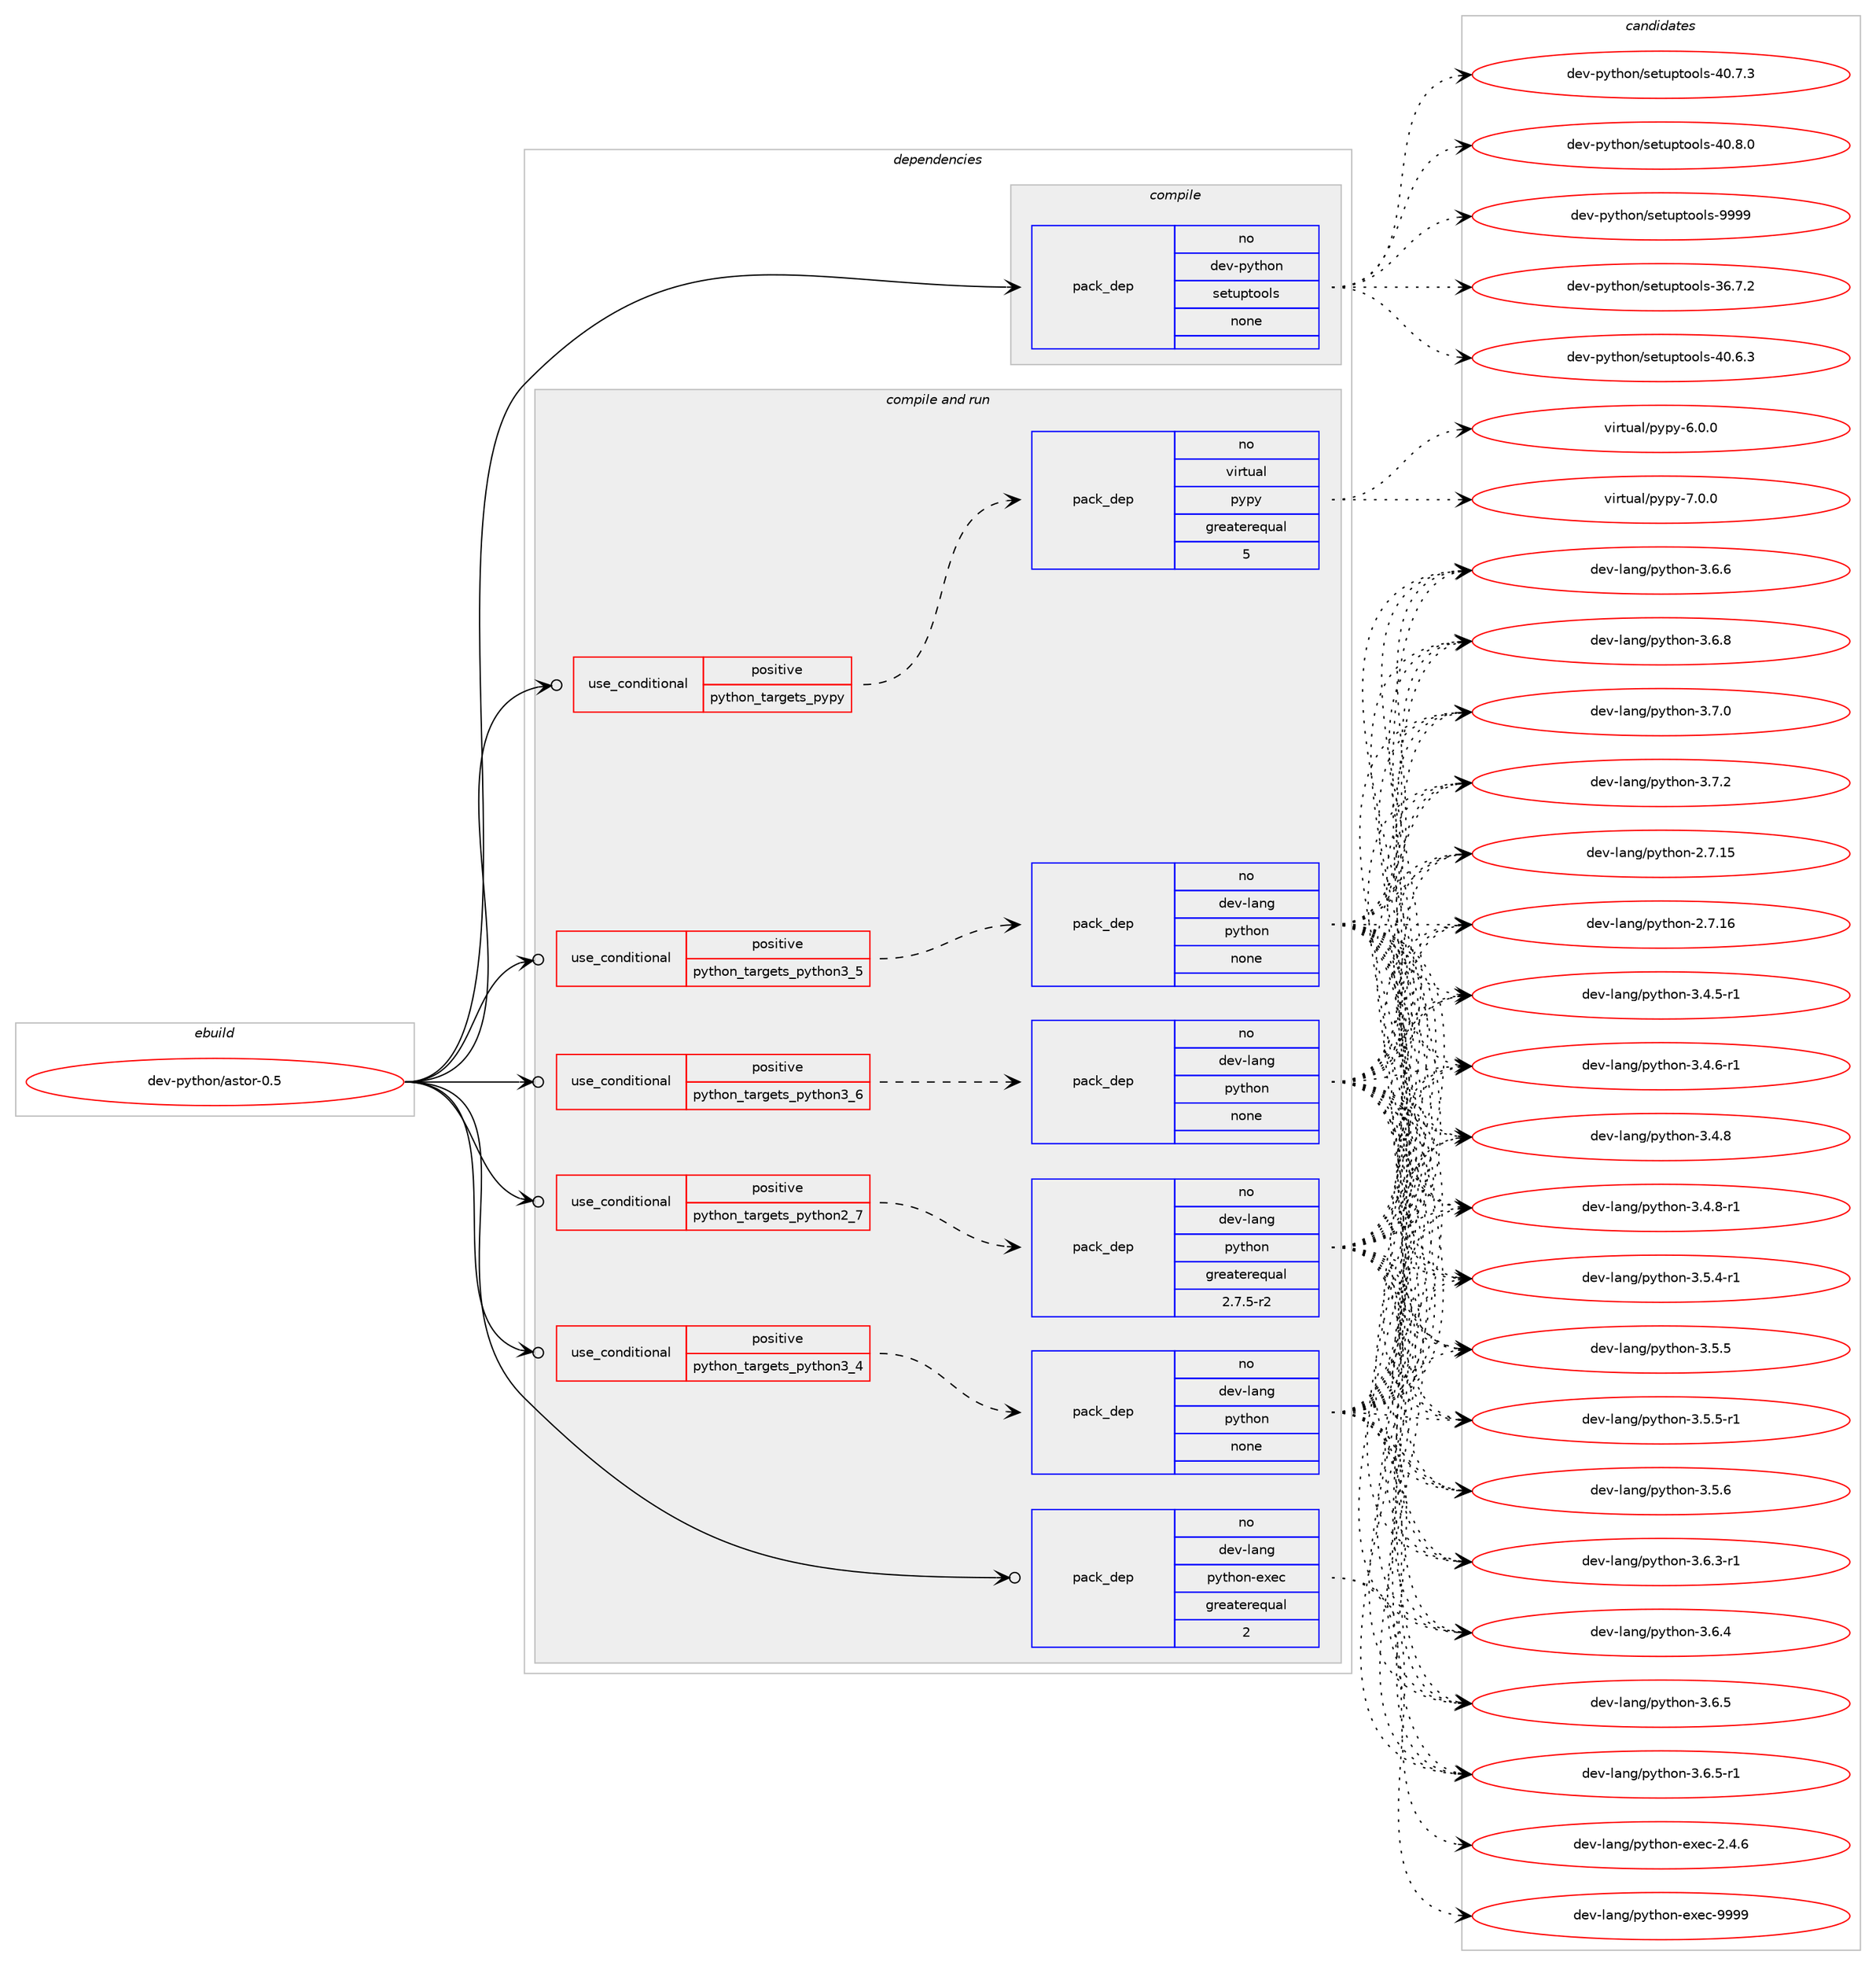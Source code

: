 digraph prolog {

# *************
# Graph options
# *************

newrank=true;
concentrate=true;
compound=true;
graph [rankdir=LR,fontname=Helvetica,fontsize=10,ranksep=1.5];#, ranksep=2.5, nodesep=0.2];
edge  [arrowhead=vee];
node  [fontname=Helvetica,fontsize=10];

# **********
# The ebuild
# **********

subgraph cluster_leftcol {
color=gray;
rank=same;
label=<<i>ebuild</i>>;
id [label="dev-python/astor-0.5", color=red, width=4, href="../dev-python/astor-0.5.svg"];
}

# ****************
# The dependencies
# ****************

subgraph cluster_midcol {
color=gray;
label=<<i>dependencies</i>>;
subgraph cluster_compile {
fillcolor="#eeeeee";
style=filled;
label=<<i>compile</i>>;
subgraph pack1004678 {
dependency1398898 [label=<<TABLE BORDER="0" CELLBORDER="1" CELLSPACING="0" CELLPADDING="4" WIDTH="220"><TR><TD ROWSPAN="6" CELLPADDING="30">pack_dep</TD></TR><TR><TD WIDTH="110">no</TD></TR><TR><TD>dev-python</TD></TR><TR><TD>setuptools</TD></TR><TR><TD>none</TD></TR><TR><TD></TD></TR></TABLE>>, shape=none, color=blue];
}
id:e -> dependency1398898:w [weight=20,style="solid",arrowhead="vee"];
}
subgraph cluster_compileandrun {
fillcolor="#eeeeee";
style=filled;
label=<<i>compile and run</i>>;
subgraph cond370995 {
dependency1398899 [label=<<TABLE BORDER="0" CELLBORDER="1" CELLSPACING="0" CELLPADDING="4"><TR><TD ROWSPAN="3" CELLPADDING="10">use_conditional</TD></TR><TR><TD>positive</TD></TR><TR><TD>python_targets_pypy</TD></TR></TABLE>>, shape=none, color=red];
subgraph pack1004679 {
dependency1398900 [label=<<TABLE BORDER="0" CELLBORDER="1" CELLSPACING="0" CELLPADDING="4" WIDTH="220"><TR><TD ROWSPAN="6" CELLPADDING="30">pack_dep</TD></TR><TR><TD WIDTH="110">no</TD></TR><TR><TD>virtual</TD></TR><TR><TD>pypy</TD></TR><TR><TD>greaterequal</TD></TR><TR><TD>5</TD></TR></TABLE>>, shape=none, color=blue];
}
dependency1398899:e -> dependency1398900:w [weight=20,style="dashed",arrowhead="vee"];
}
id:e -> dependency1398899:w [weight=20,style="solid",arrowhead="odotvee"];
subgraph cond370996 {
dependency1398901 [label=<<TABLE BORDER="0" CELLBORDER="1" CELLSPACING="0" CELLPADDING="4"><TR><TD ROWSPAN="3" CELLPADDING="10">use_conditional</TD></TR><TR><TD>positive</TD></TR><TR><TD>python_targets_python2_7</TD></TR></TABLE>>, shape=none, color=red];
subgraph pack1004680 {
dependency1398902 [label=<<TABLE BORDER="0" CELLBORDER="1" CELLSPACING="0" CELLPADDING="4" WIDTH="220"><TR><TD ROWSPAN="6" CELLPADDING="30">pack_dep</TD></TR><TR><TD WIDTH="110">no</TD></TR><TR><TD>dev-lang</TD></TR><TR><TD>python</TD></TR><TR><TD>greaterequal</TD></TR><TR><TD>2.7.5-r2</TD></TR></TABLE>>, shape=none, color=blue];
}
dependency1398901:e -> dependency1398902:w [weight=20,style="dashed",arrowhead="vee"];
}
id:e -> dependency1398901:w [weight=20,style="solid",arrowhead="odotvee"];
subgraph cond370997 {
dependency1398903 [label=<<TABLE BORDER="0" CELLBORDER="1" CELLSPACING="0" CELLPADDING="4"><TR><TD ROWSPAN="3" CELLPADDING="10">use_conditional</TD></TR><TR><TD>positive</TD></TR><TR><TD>python_targets_python3_4</TD></TR></TABLE>>, shape=none, color=red];
subgraph pack1004681 {
dependency1398904 [label=<<TABLE BORDER="0" CELLBORDER="1" CELLSPACING="0" CELLPADDING="4" WIDTH="220"><TR><TD ROWSPAN="6" CELLPADDING="30">pack_dep</TD></TR><TR><TD WIDTH="110">no</TD></TR><TR><TD>dev-lang</TD></TR><TR><TD>python</TD></TR><TR><TD>none</TD></TR><TR><TD></TD></TR></TABLE>>, shape=none, color=blue];
}
dependency1398903:e -> dependency1398904:w [weight=20,style="dashed",arrowhead="vee"];
}
id:e -> dependency1398903:w [weight=20,style="solid",arrowhead="odotvee"];
subgraph cond370998 {
dependency1398905 [label=<<TABLE BORDER="0" CELLBORDER="1" CELLSPACING="0" CELLPADDING="4"><TR><TD ROWSPAN="3" CELLPADDING="10">use_conditional</TD></TR><TR><TD>positive</TD></TR><TR><TD>python_targets_python3_5</TD></TR></TABLE>>, shape=none, color=red];
subgraph pack1004682 {
dependency1398906 [label=<<TABLE BORDER="0" CELLBORDER="1" CELLSPACING="0" CELLPADDING="4" WIDTH="220"><TR><TD ROWSPAN="6" CELLPADDING="30">pack_dep</TD></TR><TR><TD WIDTH="110">no</TD></TR><TR><TD>dev-lang</TD></TR><TR><TD>python</TD></TR><TR><TD>none</TD></TR><TR><TD></TD></TR></TABLE>>, shape=none, color=blue];
}
dependency1398905:e -> dependency1398906:w [weight=20,style="dashed",arrowhead="vee"];
}
id:e -> dependency1398905:w [weight=20,style="solid",arrowhead="odotvee"];
subgraph cond370999 {
dependency1398907 [label=<<TABLE BORDER="0" CELLBORDER="1" CELLSPACING="0" CELLPADDING="4"><TR><TD ROWSPAN="3" CELLPADDING="10">use_conditional</TD></TR><TR><TD>positive</TD></TR><TR><TD>python_targets_python3_6</TD></TR></TABLE>>, shape=none, color=red];
subgraph pack1004683 {
dependency1398908 [label=<<TABLE BORDER="0" CELLBORDER="1" CELLSPACING="0" CELLPADDING="4" WIDTH="220"><TR><TD ROWSPAN="6" CELLPADDING="30">pack_dep</TD></TR><TR><TD WIDTH="110">no</TD></TR><TR><TD>dev-lang</TD></TR><TR><TD>python</TD></TR><TR><TD>none</TD></TR><TR><TD></TD></TR></TABLE>>, shape=none, color=blue];
}
dependency1398907:e -> dependency1398908:w [weight=20,style="dashed",arrowhead="vee"];
}
id:e -> dependency1398907:w [weight=20,style="solid",arrowhead="odotvee"];
subgraph pack1004684 {
dependency1398909 [label=<<TABLE BORDER="0" CELLBORDER="1" CELLSPACING="0" CELLPADDING="4" WIDTH="220"><TR><TD ROWSPAN="6" CELLPADDING="30">pack_dep</TD></TR><TR><TD WIDTH="110">no</TD></TR><TR><TD>dev-lang</TD></TR><TR><TD>python-exec</TD></TR><TR><TD>greaterequal</TD></TR><TR><TD>2</TD></TR></TABLE>>, shape=none, color=blue];
}
id:e -> dependency1398909:w [weight=20,style="solid",arrowhead="odotvee"];
}
subgraph cluster_run {
fillcolor="#eeeeee";
style=filled;
label=<<i>run</i>>;
}
}

# **************
# The candidates
# **************

subgraph cluster_choices {
rank=same;
color=gray;
label=<<i>candidates</i>>;

subgraph choice1004678 {
color=black;
nodesep=1;
choice100101118451121211161041111104711510111611711211611111110811545515446554650 [label="dev-python/setuptools-36.7.2", color=red, width=4,href="../dev-python/setuptools-36.7.2.svg"];
choice100101118451121211161041111104711510111611711211611111110811545524846544651 [label="dev-python/setuptools-40.6.3", color=red, width=4,href="../dev-python/setuptools-40.6.3.svg"];
choice100101118451121211161041111104711510111611711211611111110811545524846554651 [label="dev-python/setuptools-40.7.3", color=red, width=4,href="../dev-python/setuptools-40.7.3.svg"];
choice100101118451121211161041111104711510111611711211611111110811545524846564648 [label="dev-python/setuptools-40.8.0", color=red, width=4,href="../dev-python/setuptools-40.8.0.svg"];
choice10010111845112121116104111110471151011161171121161111111081154557575757 [label="dev-python/setuptools-9999", color=red, width=4,href="../dev-python/setuptools-9999.svg"];
dependency1398898:e -> choice100101118451121211161041111104711510111611711211611111110811545515446554650:w [style=dotted,weight="100"];
dependency1398898:e -> choice100101118451121211161041111104711510111611711211611111110811545524846544651:w [style=dotted,weight="100"];
dependency1398898:e -> choice100101118451121211161041111104711510111611711211611111110811545524846554651:w [style=dotted,weight="100"];
dependency1398898:e -> choice100101118451121211161041111104711510111611711211611111110811545524846564648:w [style=dotted,weight="100"];
dependency1398898:e -> choice10010111845112121116104111110471151011161171121161111111081154557575757:w [style=dotted,weight="100"];
}
subgraph choice1004679 {
color=black;
nodesep=1;
choice1181051141161179710847112121112121455446484648 [label="virtual/pypy-6.0.0", color=red, width=4,href="../virtual/pypy-6.0.0.svg"];
choice1181051141161179710847112121112121455546484648 [label="virtual/pypy-7.0.0", color=red, width=4,href="../virtual/pypy-7.0.0.svg"];
dependency1398900:e -> choice1181051141161179710847112121112121455446484648:w [style=dotted,weight="100"];
dependency1398900:e -> choice1181051141161179710847112121112121455546484648:w [style=dotted,weight="100"];
}
subgraph choice1004680 {
color=black;
nodesep=1;
choice10010111845108971101034711212111610411111045504655464953 [label="dev-lang/python-2.7.15", color=red, width=4,href="../dev-lang/python-2.7.15.svg"];
choice10010111845108971101034711212111610411111045504655464954 [label="dev-lang/python-2.7.16", color=red, width=4,href="../dev-lang/python-2.7.16.svg"];
choice1001011184510897110103471121211161041111104551465246534511449 [label="dev-lang/python-3.4.5-r1", color=red, width=4,href="../dev-lang/python-3.4.5-r1.svg"];
choice1001011184510897110103471121211161041111104551465246544511449 [label="dev-lang/python-3.4.6-r1", color=red, width=4,href="../dev-lang/python-3.4.6-r1.svg"];
choice100101118451089711010347112121116104111110455146524656 [label="dev-lang/python-3.4.8", color=red, width=4,href="../dev-lang/python-3.4.8.svg"];
choice1001011184510897110103471121211161041111104551465246564511449 [label="dev-lang/python-3.4.8-r1", color=red, width=4,href="../dev-lang/python-3.4.8-r1.svg"];
choice1001011184510897110103471121211161041111104551465346524511449 [label="dev-lang/python-3.5.4-r1", color=red, width=4,href="../dev-lang/python-3.5.4-r1.svg"];
choice100101118451089711010347112121116104111110455146534653 [label="dev-lang/python-3.5.5", color=red, width=4,href="../dev-lang/python-3.5.5.svg"];
choice1001011184510897110103471121211161041111104551465346534511449 [label="dev-lang/python-3.5.5-r1", color=red, width=4,href="../dev-lang/python-3.5.5-r1.svg"];
choice100101118451089711010347112121116104111110455146534654 [label="dev-lang/python-3.5.6", color=red, width=4,href="../dev-lang/python-3.5.6.svg"];
choice1001011184510897110103471121211161041111104551465446514511449 [label="dev-lang/python-3.6.3-r1", color=red, width=4,href="../dev-lang/python-3.6.3-r1.svg"];
choice100101118451089711010347112121116104111110455146544652 [label="dev-lang/python-3.6.4", color=red, width=4,href="../dev-lang/python-3.6.4.svg"];
choice100101118451089711010347112121116104111110455146544653 [label="dev-lang/python-3.6.5", color=red, width=4,href="../dev-lang/python-3.6.5.svg"];
choice1001011184510897110103471121211161041111104551465446534511449 [label="dev-lang/python-3.6.5-r1", color=red, width=4,href="../dev-lang/python-3.6.5-r1.svg"];
choice100101118451089711010347112121116104111110455146544654 [label="dev-lang/python-3.6.6", color=red, width=4,href="../dev-lang/python-3.6.6.svg"];
choice100101118451089711010347112121116104111110455146544656 [label="dev-lang/python-3.6.8", color=red, width=4,href="../dev-lang/python-3.6.8.svg"];
choice100101118451089711010347112121116104111110455146554648 [label="dev-lang/python-3.7.0", color=red, width=4,href="../dev-lang/python-3.7.0.svg"];
choice100101118451089711010347112121116104111110455146554650 [label="dev-lang/python-3.7.2", color=red, width=4,href="../dev-lang/python-3.7.2.svg"];
dependency1398902:e -> choice10010111845108971101034711212111610411111045504655464953:w [style=dotted,weight="100"];
dependency1398902:e -> choice10010111845108971101034711212111610411111045504655464954:w [style=dotted,weight="100"];
dependency1398902:e -> choice1001011184510897110103471121211161041111104551465246534511449:w [style=dotted,weight="100"];
dependency1398902:e -> choice1001011184510897110103471121211161041111104551465246544511449:w [style=dotted,weight="100"];
dependency1398902:e -> choice100101118451089711010347112121116104111110455146524656:w [style=dotted,weight="100"];
dependency1398902:e -> choice1001011184510897110103471121211161041111104551465246564511449:w [style=dotted,weight="100"];
dependency1398902:e -> choice1001011184510897110103471121211161041111104551465346524511449:w [style=dotted,weight="100"];
dependency1398902:e -> choice100101118451089711010347112121116104111110455146534653:w [style=dotted,weight="100"];
dependency1398902:e -> choice1001011184510897110103471121211161041111104551465346534511449:w [style=dotted,weight="100"];
dependency1398902:e -> choice100101118451089711010347112121116104111110455146534654:w [style=dotted,weight="100"];
dependency1398902:e -> choice1001011184510897110103471121211161041111104551465446514511449:w [style=dotted,weight="100"];
dependency1398902:e -> choice100101118451089711010347112121116104111110455146544652:w [style=dotted,weight="100"];
dependency1398902:e -> choice100101118451089711010347112121116104111110455146544653:w [style=dotted,weight="100"];
dependency1398902:e -> choice1001011184510897110103471121211161041111104551465446534511449:w [style=dotted,weight="100"];
dependency1398902:e -> choice100101118451089711010347112121116104111110455146544654:w [style=dotted,weight="100"];
dependency1398902:e -> choice100101118451089711010347112121116104111110455146544656:w [style=dotted,weight="100"];
dependency1398902:e -> choice100101118451089711010347112121116104111110455146554648:w [style=dotted,weight="100"];
dependency1398902:e -> choice100101118451089711010347112121116104111110455146554650:w [style=dotted,weight="100"];
}
subgraph choice1004681 {
color=black;
nodesep=1;
choice10010111845108971101034711212111610411111045504655464953 [label="dev-lang/python-2.7.15", color=red, width=4,href="../dev-lang/python-2.7.15.svg"];
choice10010111845108971101034711212111610411111045504655464954 [label="dev-lang/python-2.7.16", color=red, width=4,href="../dev-lang/python-2.7.16.svg"];
choice1001011184510897110103471121211161041111104551465246534511449 [label="dev-lang/python-3.4.5-r1", color=red, width=4,href="../dev-lang/python-3.4.5-r1.svg"];
choice1001011184510897110103471121211161041111104551465246544511449 [label="dev-lang/python-3.4.6-r1", color=red, width=4,href="../dev-lang/python-3.4.6-r1.svg"];
choice100101118451089711010347112121116104111110455146524656 [label="dev-lang/python-3.4.8", color=red, width=4,href="../dev-lang/python-3.4.8.svg"];
choice1001011184510897110103471121211161041111104551465246564511449 [label="dev-lang/python-3.4.8-r1", color=red, width=4,href="../dev-lang/python-3.4.8-r1.svg"];
choice1001011184510897110103471121211161041111104551465346524511449 [label="dev-lang/python-3.5.4-r1", color=red, width=4,href="../dev-lang/python-3.5.4-r1.svg"];
choice100101118451089711010347112121116104111110455146534653 [label="dev-lang/python-3.5.5", color=red, width=4,href="../dev-lang/python-3.5.5.svg"];
choice1001011184510897110103471121211161041111104551465346534511449 [label="dev-lang/python-3.5.5-r1", color=red, width=4,href="../dev-lang/python-3.5.5-r1.svg"];
choice100101118451089711010347112121116104111110455146534654 [label="dev-lang/python-3.5.6", color=red, width=4,href="../dev-lang/python-3.5.6.svg"];
choice1001011184510897110103471121211161041111104551465446514511449 [label="dev-lang/python-3.6.3-r1", color=red, width=4,href="../dev-lang/python-3.6.3-r1.svg"];
choice100101118451089711010347112121116104111110455146544652 [label="dev-lang/python-3.6.4", color=red, width=4,href="../dev-lang/python-3.6.4.svg"];
choice100101118451089711010347112121116104111110455146544653 [label="dev-lang/python-3.6.5", color=red, width=4,href="../dev-lang/python-3.6.5.svg"];
choice1001011184510897110103471121211161041111104551465446534511449 [label="dev-lang/python-3.6.5-r1", color=red, width=4,href="../dev-lang/python-3.6.5-r1.svg"];
choice100101118451089711010347112121116104111110455146544654 [label="dev-lang/python-3.6.6", color=red, width=4,href="../dev-lang/python-3.6.6.svg"];
choice100101118451089711010347112121116104111110455146544656 [label="dev-lang/python-3.6.8", color=red, width=4,href="../dev-lang/python-3.6.8.svg"];
choice100101118451089711010347112121116104111110455146554648 [label="dev-lang/python-3.7.0", color=red, width=4,href="../dev-lang/python-3.7.0.svg"];
choice100101118451089711010347112121116104111110455146554650 [label="dev-lang/python-3.7.2", color=red, width=4,href="../dev-lang/python-3.7.2.svg"];
dependency1398904:e -> choice10010111845108971101034711212111610411111045504655464953:w [style=dotted,weight="100"];
dependency1398904:e -> choice10010111845108971101034711212111610411111045504655464954:w [style=dotted,weight="100"];
dependency1398904:e -> choice1001011184510897110103471121211161041111104551465246534511449:w [style=dotted,weight="100"];
dependency1398904:e -> choice1001011184510897110103471121211161041111104551465246544511449:w [style=dotted,weight="100"];
dependency1398904:e -> choice100101118451089711010347112121116104111110455146524656:w [style=dotted,weight="100"];
dependency1398904:e -> choice1001011184510897110103471121211161041111104551465246564511449:w [style=dotted,weight="100"];
dependency1398904:e -> choice1001011184510897110103471121211161041111104551465346524511449:w [style=dotted,weight="100"];
dependency1398904:e -> choice100101118451089711010347112121116104111110455146534653:w [style=dotted,weight="100"];
dependency1398904:e -> choice1001011184510897110103471121211161041111104551465346534511449:w [style=dotted,weight="100"];
dependency1398904:e -> choice100101118451089711010347112121116104111110455146534654:w [style=dotted,weight="100"];
dependency1398904:e -> choice1001011184510897110103471121211161041111104551465446514511449:w [style=dotted,weight="100"];
dependency1398904:e -> choice100101118451089711010347112121116104111110455146544652:w [style=dotted,weight="100"];
dependency1398904:e -> choice100101118451089711010347112121116104111110455146544653:w [style=dotted,weight="100"];
dependency1398904:e -> choice1001011184510897110103471121211161041111104551465446534511449:w [style=dotted,weight="100"];
dependency1398904:e -> choice100101118451089711010347112121116104111110455146544654:w [style=dotted,weight="100"];
dependency1398904:e -> choice100101118451089711010347112121116104111110455146544656:w [style=dotted,weight="100"];
dependency1398904:e -> choice100101118451089711010347112121116104111110455146554648:w [style=dotted,weight="100"];
dependency1398904:e -> choice100101118451089711010347112121116104111110455146554650:w [style=dotted,weight="100"];
}
subgraph choice1004682 {
color=black;
nodesep=1;
choice10010111845108971101034711212111610411111045504655464953 [label="dev-lang/python-2.7.15", color=red, width=4,href="../dev-lang/python-2.7.15.svg"];
choice10010111845108971101034711212111610411111045504655464954 [label="dev-lang/python-2.7.16", color=red, width=4,href="../dev-lang/python-2.7.16.svg"];
choice1001011184510897110103471121211161041111104551465246534511449 [label="dev-lang/python-3.4.5-r1", color=red, width=4,href="../dev-lang/python-3.4.5-r1.svg"];
choice1001011184510897110103471121211161041111104551465246544511449 [label="dev-lang/python-3.4.6-r1", color=red, width=4,href="../dev-lang/python-3.4.6-r1.svg"];
choice100101118451089711010347112121116104111110455146524656 [label="dev-lang/python-3.4.8", color=red, width=4,href="../dev-lang/python-3.4.8.svg"];
choice1001011184510897110103471121211161041111104551465246564511449 [label="dev-lang/python-3.4.8-r1", color=red, width=4,href="../dev-lang/python-3.4.8-r1.svg"];
choice1001011184510897110103471121211161041111104551465346524511449 [label="dev-lang/python-3.5.4-r1", color=red, width=4,href="../dev-lang/python-3.5.4-r1.svg"];
choice100101118451089711010347112121116104111110455146534653 [label="dev-lang/python-3.5.5", color=red, width=4,href="../dev-lang/python-3.5.5.svg"];
choice1001011184510897110103471121211161041111104551465346534511449 [label="dev-lang/python-3.5.5-r1", color=red, width=4,href="../dev-lang/python-3.5.5-r1.svg"];
choice100101118451089711010347112121116104111110455146534654 [label="dev-lang/python-3.5.6", color=red, width=4,href="../dev-lang/python-3.5.6.svg"];
choice1001011184510897110103471121211161041111104551465446514511449 [label="dev-lang/python-3.6.3-r1", color=red, width=4,href="../dev-lang/python-3.6.3-r1.svg"];
choice100101118451089711010347112121116104111110455146544652 [label="dev-lang/python-3.6.4", color=red, width=4,href="../dev-lang/python-3.6.4.svg"];
choice100101118451089711010347112121116104111110455146544653 [label="dev-lang/python-3.6.5", color=red, width=4,href="../dev-lang/python-3.6.5.svg"];
choice1001011184510897110103471121211161041111104551465446534511449 [label="dev-lang/python-3.6.5-r1", color=red, width=4,href="../dev-lang/python-3.6.5-r1.svg"];
choice100101118451089711010347112121116104111110455146544654 [label="dev-lang/python-3.6.6", color=red, width=4,href="../dev-lang/python-3.6.6.svg"];
choice100101118451089711010347112121116104111110455146544656 [label="dev-lang/python-3.6.8", color=red, width=4,href="../dev-lang/python-3.6.8.svg"];
choice100101118451089711010347112121116104111110455146554648 [label="dev-lang/python-3.7.0", color=red, width=4,href="../dev-lang/python-3.7.0.svg"];
choice100101118451089711010347112121116104111110455146554650 [label="dev-lang/python-3.7.2", color=red, width=4,href="../dev-lang/python-3.7.2.svg"];
dependency1398906:e -> choice10010111845108971101034711212111610411111045504655464953:w [style=dotted,weight="100"];
dependency1398906:e -> choice10010111845108971101034711212111610411111045504655464954:w [style=dotted,weight="100"];
dependency1398906:e -> choice1001011184510897110103471121211161041111104551465246534511449:w [style=dotted,weight="100"];
dependency1398906:e -> choice1001011184510897110103471121211161041111104551465246544511449:w [style=dotted,weight="100"];
dependency1398906:e -> choice100101118451089711010347112121116104111110455146524656:w [style=dotted,weight="100"];
dependency1398906:e -> choice1001011184510897110103471121211161041111104551465246564511449:w [style=dotted,weight="100"];
dependency1398906:e -> choice1001011184510897110103471121211161041111104551465346524511449:w [style=dotted,weight="100"];
dependency1398906:e -> choice100101118451089711010347112121116104111110455146534653:w [style=dotted,weight="100"];
dependency1398906:e -> choice1001011184510897110103471121211161041111104551465346534511449:w [style=dotted,weight="100"];
dependency1398906:e -> choice100101118451089711010347112121116104111110455146534654:w [style=dotted,weight="100"];
dependency1398906:e -> choice1001011184510897110103471121211161041111104551465446514511449:w [style=dotted,weight="100"];
dependency1398906:e -> choice100101118451089711010347112121116104111110455146544652:w [style=dotted,weight="100"];
dependency1398906:e -> choice100101118451089711010347112121116104111110455146544653:w [style=dotted,weight="100"];
dependency1398906:e -> choice1001011184510897110103471121211161041111104551465446534511449:w [style=dotted,weight="100"];
dependency1398906:e -> choice100101118451089711010347112121116104111110455146544654:w [style=dotted,weight="100"];
dependency1398906:e -> choice100101118451089711010347112121116104111110455146544656:w [style=dotted,weight="100"];
dependency1398906:e -> choice100101118451089711010347112121116104111110455146554648:w [style=dotted,weight="100"];
dependency1398906:e -> choice100101118451089711010347112121116104111110455146554650:w [style=dotted,weight="100"];
}
subgraph choice1004683 {
color=black;
nodesep=1;
choice10010111845108971101034711212111610411111045504655464953 [label="dev-lang/python-2.7.15", color=red, width=4,href="../dev-lang/python-2.7.15.svg"];
choice10010111845108971101034711212111610411111045504655464954 [label="dev-lang/python-2.7.16", color=red, width=4,href="../dev-lang/python-2.7.16.svg"];
choice1001011184510897110103471121211161041111104551465246534511449 [label="dev-lang/python-3.4.5-r1", color=red, width=4,href="../dev-lang/python-3.4.5-r1.svg"];
choice1001011184510897110103471121211161041111104551465246544511449 [label="dev-lang/python-3.4.6-r1", color=red, width=4,href="../dev-lang/python-3.4.6-r1.svg"];
choice100101118451089711010347112121116104111110455146524656 [label="dev-lang/python-3.4.8", color=red, width=4,href="../dev-lang/python-3.4.8.svg"];
choice1001011184510897110103471121211161041111104551465246564511449 [label="dev-lang/python-3.4.8-r1", color=red, width=4,href="../dev-lang/python-3.4.8-r1.svg"];
choice1001011184510897110103471121211161041111104551465346524511449 [label="dev-lang/python-3.5.4-r1", color=red, width=4,href="../dev-lang/python-3.5.4-r1.svg"];
choice100101118451089711010347112121116104111110455146534653 [label="dev-lang/python-3.5.5", color=red, width=4,href="../dev-lang/python-3.5.5.svg"];
choice1001011184510897110103471121211161041111104551465346534511449 [label="dev-lang/python-3.5.5-r1", color=red, width=4,href="../dev-lang/python-3.5.5-r1.svg"];
choice100101118451089711010347112121116104111110455146534654 [label="dev-lang/python-3.5.6", color=red, width=4,href="../dev-lang/python-3.5.6.svg"];
choice1001011184510897110103471121211161041111104551465446514511449 [label="dev-lang/python-3.6.3-r1", color=red, width=4,href="../dev-lang/python-3.6.3-r1.svg"];
choice100101118451089711010347112121116104111110455146544652 [label="dev-lang/python-3.6.4", color=red, width=4,href="../dev-lang/python-3.6.4.svg"];
choice100101118451089711010347112121116104111110455146544653 [label="dev-lang/python-3.6.5", color=red, width=4,href="../dev-lang/python-3.6.5.svg"];
choice1001011184510897110103471121211161041111104551465446534511449 [label="dev-lang/python-3.6.5-r1", color=red, width=4,href="../dev-lang/python-3.6.5-r1.svg"];
choice100101118451089711010347112121116104111110455146544654 [label="dev-lang/python-3.6.6", color=red, width=4,href="../dev-lang/python-3.6.6.svg"];
choice100101118451089711010347112121116104111110455146544656 [label="dev-lang/python-3.6.8", color=red, width=4,href="../dev-lang/python-3.6.8.svg"];
choice100101118451089711010347112121116104111110455146554648 [label="dev-lang/python-3.7.0", color=red, width=4,href="../dev-lang/python-3.7.0.svg"];
choice100101118451089711010347112121116104111110455146554650 [label="dev-lang/python-3.7.2", color=red, width=4,href="../dev-lang/python-3.7.2.svg"];
dependency1398908:e -> choice10010111845108971101034711212111610411111045504655464953:w [style=dotted,weight="100"];
dependency1398908:e -> choice10010111845108971101034711212111610411111045504655464954:w [style=dotted,weight="100"];
dependency1398908:e -> choice1001011184510897110103471121211161041111104551465246534511449:w [style=dotted,weight="100"];
dependency1398908:e -> choice1001011184510897110103471121211161041111104551465246544511449:w [style=dotted,weight="100"];
dependency1398908:e -> choice100101118451089711010347112121116104111110455146524656:w [style=dotted,weight="100"];
dependency1398908:e -> choice1001011184510897110103471121211161041111104551465246564511449:w [style=dotted,weight="100"];
dependency1398908:e -> choice1001011184510897110103471121211161041111104551465346524511449:w [style=dotted,weight="100"];
dependency1398908:e -> choice100101118451089711010347112121116104111110455146534653:w [style=dotted,weight="100"];
dependency1398908:e -> choice1001011184510897110103471121211161041111104551465346534511449:w [style=dotted,weight="100"];
dependency1398908:e -> choice100101118451089711010347112121116104111110455146534654:w [style=dotted,weight="100"];
dependency1398908:e -> choice1001011184510897110103471121211161041111104551465446514511449:w [style=dotted,weight="100"];
dependency1398908:e -> choice100101118451089711010347112121116104111110455146544652:w [style=dotted,weight="100"];
dependency1398908:e -> choice100101118451089711010347112121116104111110455146544653:w [style=dotted,weight="100"];
dependency1398908:e -> choice1001011184510897110103471121211161041111104551465446534511449:w [style=dotted,weight="100"];
dependency1398908:e -> choice100101118451089711010347112121116104111110455146544654:w [style=dotted,weight="100"];
dependency1398908:e -> choice100101118451089711010347112121116104111110455146544656:w [style=dotted,weight="100"];
dependency1398908:e -> choice100101118451089711010347112121116104111110455146554648:w [style=dotted,weight="100"];
dependency1398908:e -> choice100101118451089711010347112121116104111110455146554650:w [style=dotted,weight="100"];
}
subgraph choice1004684 {
color=black;
nodesep=1;
choice1001011184510897110103471121211161041111104510112010199455046524654 [label="dev-lang/python-exec-2.4.6", color=red, width=4,href="../dev-lang/python-exec-2.4.6.svg"];
choice10010111845108971101034711212111610411111045101120101994557575757 [label="dev-lang/python-exec-9999", color=red, width=4,href="../dev-lang/python-exec-9999.svg"];
dependency1398909:e -> choice1001011184510897110103471121211161041111104510112010199455046524654:w [style=dotted,weight="100"];
dependency1398909:e -> choice10010111845108971101034711212111610411111045101120101994557575757:w [style=dotted,weight="100"];
}
}

}
